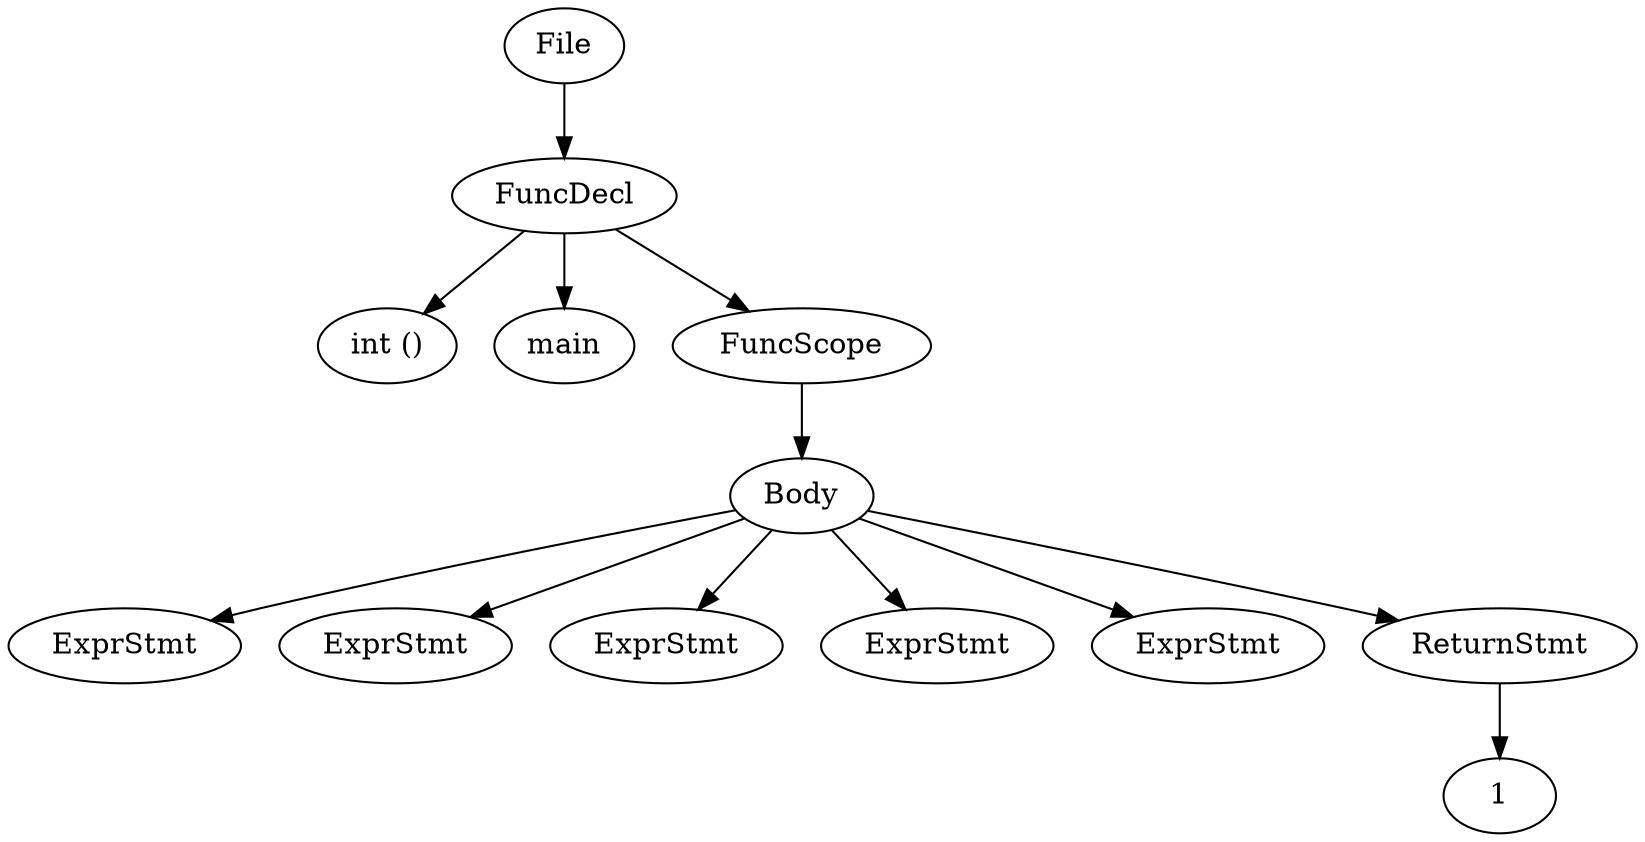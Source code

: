 digraph {n0 [label="File"];
n1 [label="FuncDecl"];
n2 [label="int ()"];
n3 [label="main"];
n4 [label="FuncScope"];
n6 [label="Body"];
n8 [label="ExprStmt"];
n10 [label="ExprStmt"];
n12 [label="ExprStmt"];
n14 [label="ExprStmt"];
n16 [label="ExprStmt"];
n18 [label="ReturnStmt"];
n19 [label="1"];
n0 -> n1
n1 -> n2
n1 -> n3
n1 -> n4
n4 -> n6
n6 -> n8
n6 -> n10
n6 -> n12
n6 -> n14
n6 -> n16
n6 -> n18
n18 -> n19
}